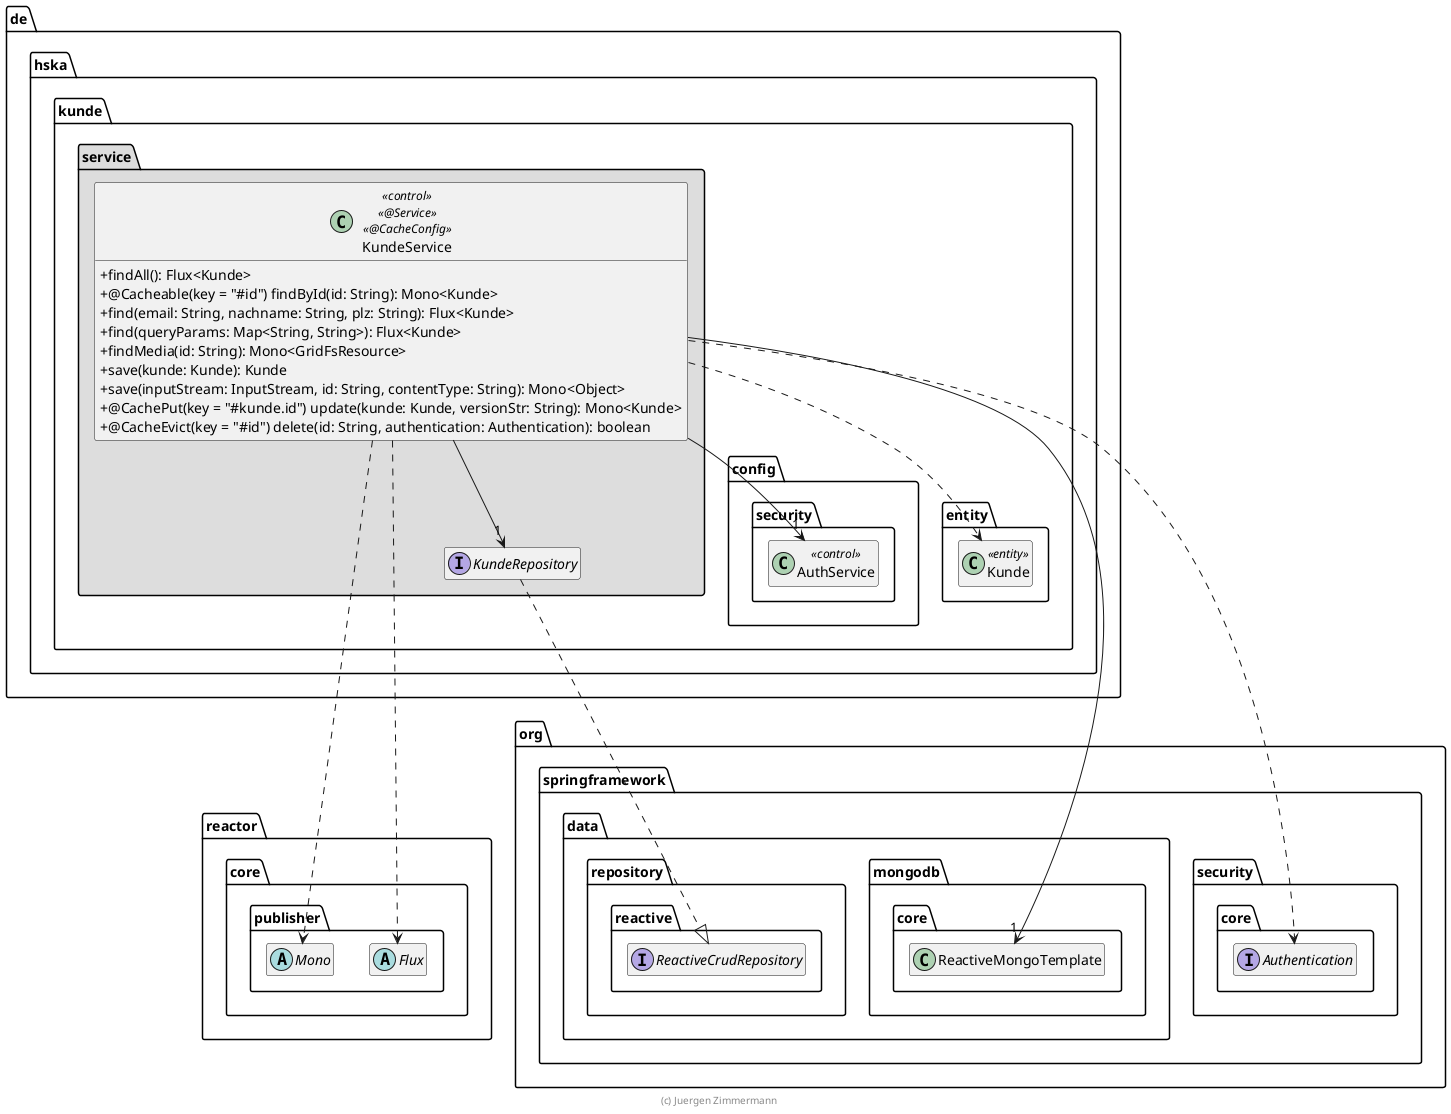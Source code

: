 @startuml
skinparam classAttributeIconSize 0
skinparam componentStyle uml2

package reactor.core.publisher {
    abstract class Mono {
    }

    abstract class Flux {
    }
}

package org.springframework {
    package data {
        package repository.reactive {
            interface ReactiveCrudRepository {
            }
        }

        package mongodb.core {
            class ReactiveMongoTemplate {
            }
        }
    }

    package security.core {
        interface Authentication {
        }
    }
}

package de.hska.kunde {
    package config.security {
        class AuthService << control >> {
        }
    }

    package entity {
        class Kunde << entity >> {
        }
    }

    package service #DDDDDD {
        KundeRepository .down.|> ReactiveCrudRepository
        KundeService -down-> "1" KundeRepository
        KundeService -down-> "1" AuthService
        KundeService -down-> "1" ReactiveMongoTemplate
        KundeService ..> Kunde
        KundeService ..> Flux
        KundeService ..> Mono
        KundeService ..> Authentication

        interface KundeRepository {
        }

        class KundeService << control >> << @Service >> << @CacheConfig >> {
            + findAll(): Flux<Kunde>
            + @Cacheable(key = "#id") findById(id: String): Mono<Kunde>
            + find(email: String, nachname: String, plz: String): Flux<Kunde>
            + find(queryParams: Map<String, String>): Flux<Kunde>
            + findMedia(id: String): Mono<GridFsResource>
            + save(kunde: Kunde): Kunde
            + save(inputStream: InputStream, id: String, contentType: String): Mono<Object>
            + @CachePut(key = "#kunde.id") update(kunde: Kunde, versionStr: String): Mono<Kunde>
            + @CacheEvict(key = "#id") delete(id: String, authentication: Authentication): boolean
        }

        ' [hidden] fuer nicht-existierende Beziehungen als Workaround fuer das Layout
        KundeRepository -[hidden]-> Flux
    }
}

hide empty members
hide empty methods
hide empty fields

footer (c) Juergen Zimmermann

@enduml
